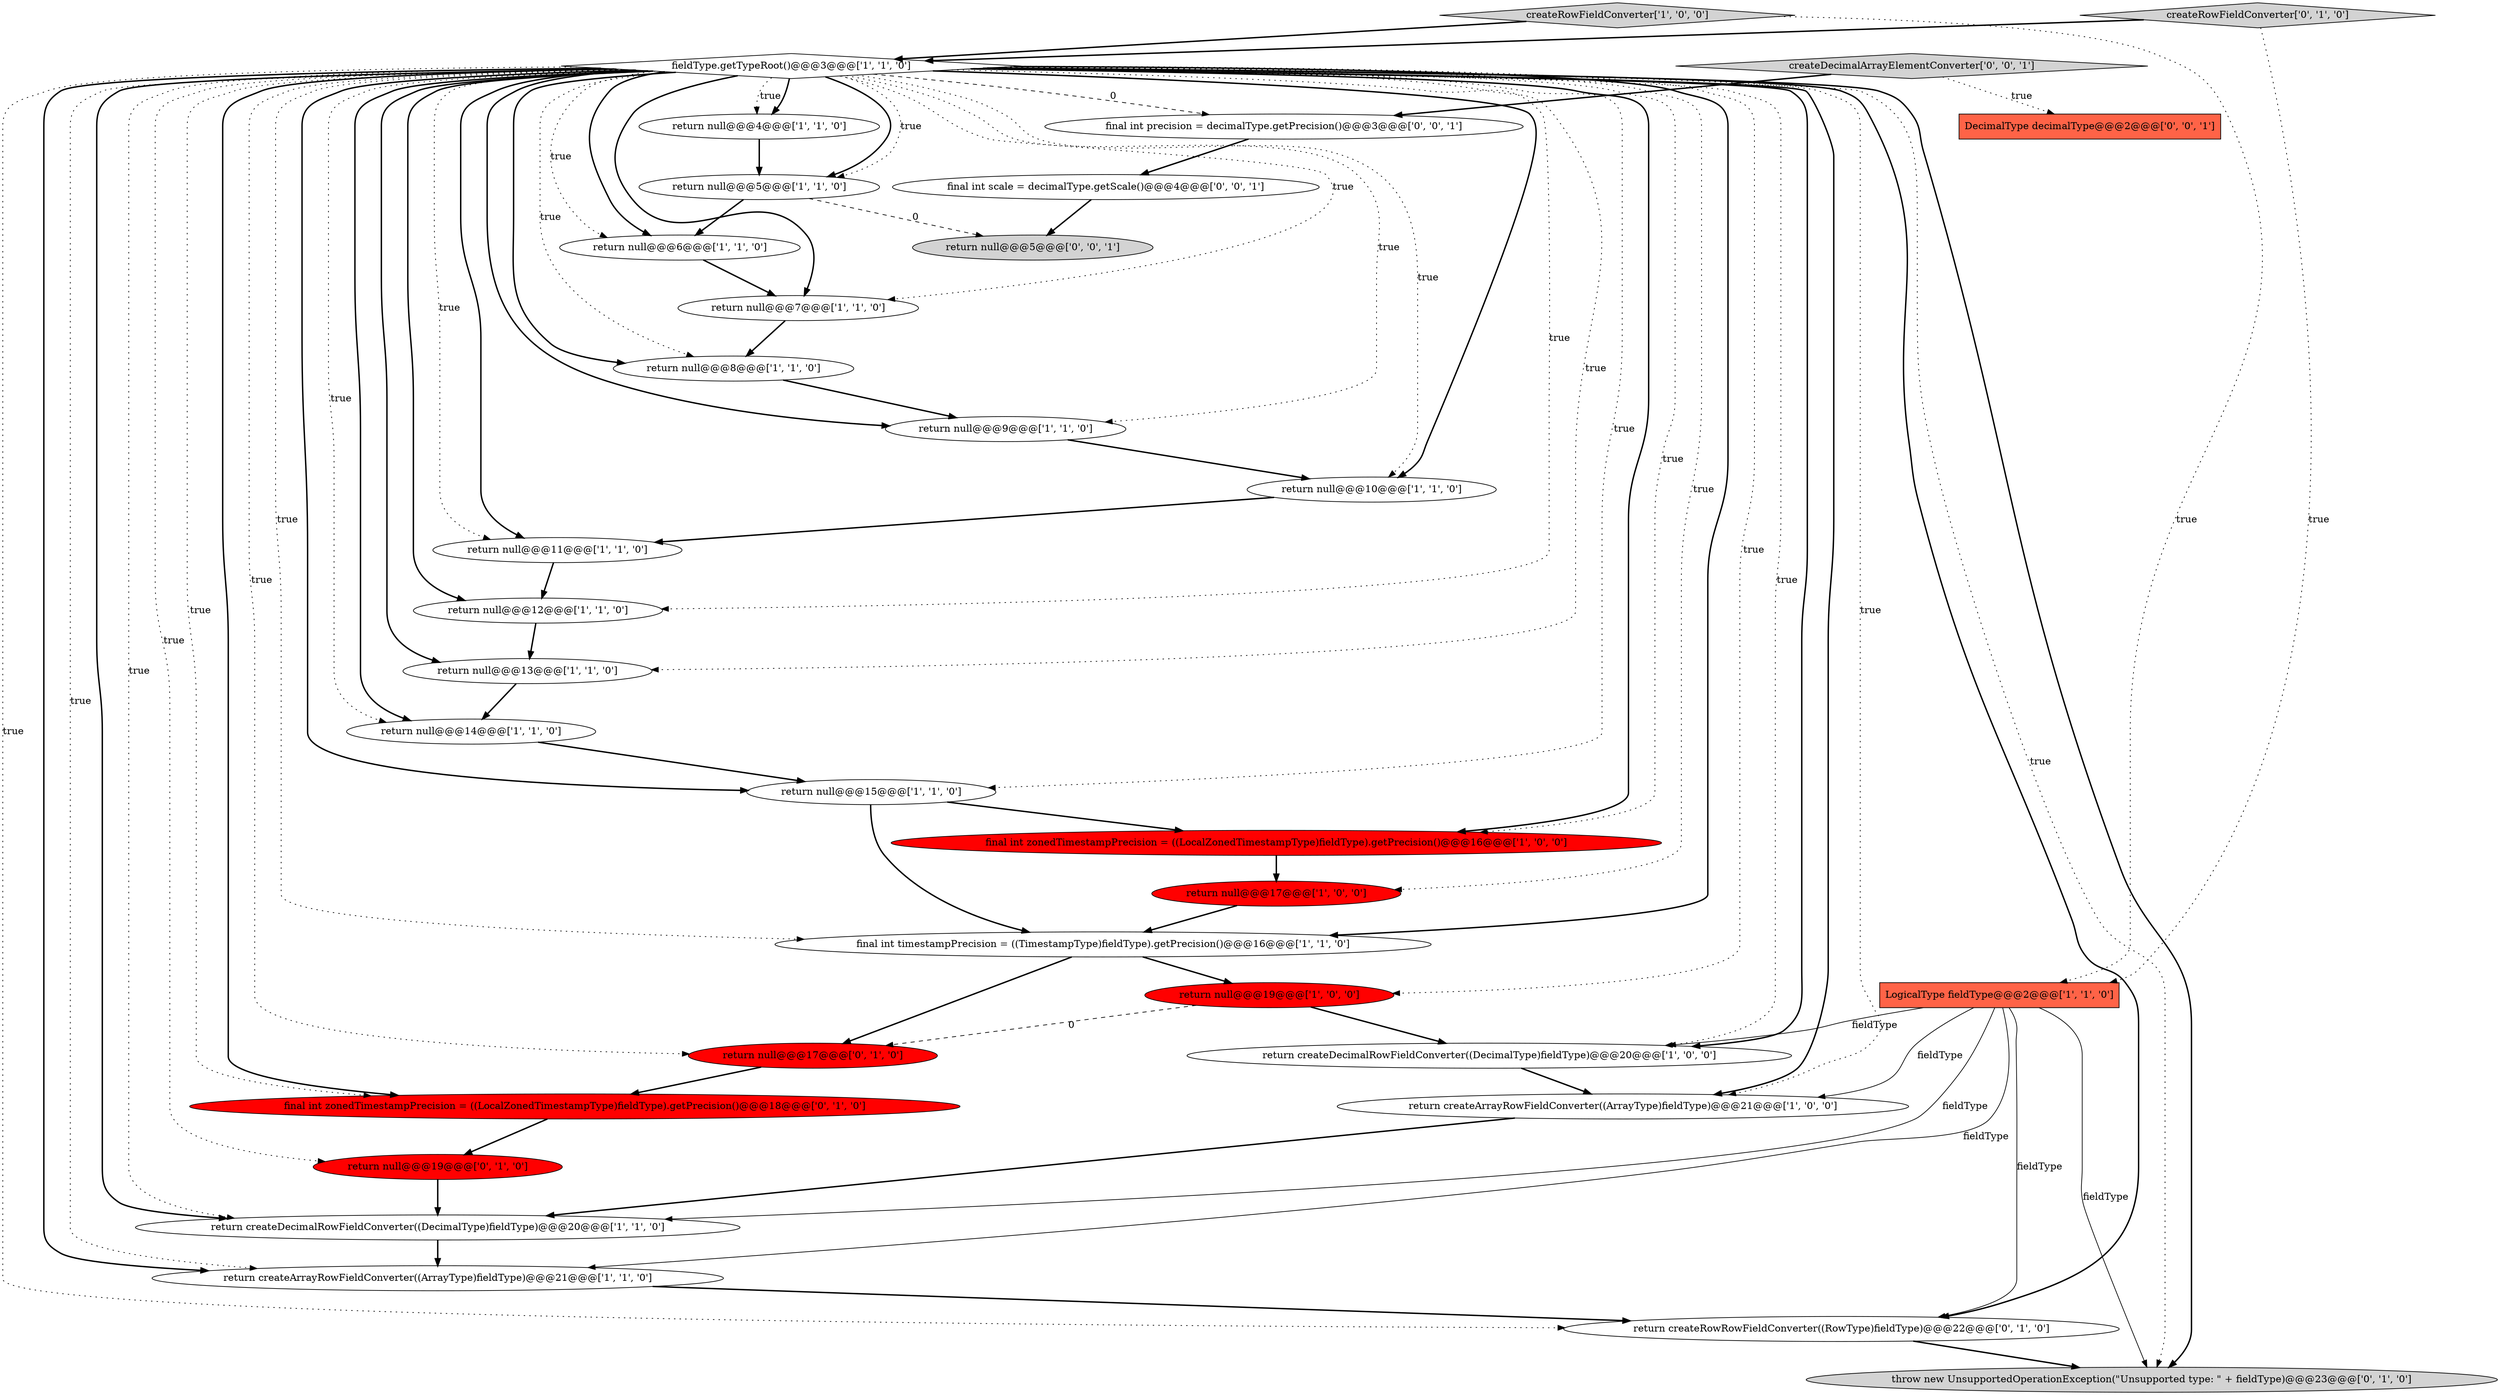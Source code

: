 digraph {
4 [style = filled, label = "return null@@@8@@@['1', '1', '0']", fillcolor = white, shape = ellipse image = "AAA0AAABBB1BBB"];
11 [style = filled, label = "return createArrayRowFieldConverter((ArrayType)fieldType)@@@21@@@['1', '0', '0']", fillcolor = white, shape = ellipse image = "AAA0AAABBB1BBB"];
25 [style = filled, label = "return createRowRowFieldConverter((RowType)fieldType)@@@22@@@['0', '1', '0']", fillcolor = white, shape = ellipse image = "AAA0AAABBB2BBB"];
21 [style = filled, label = "return null@@@6@@@['1', '1', '0']", fillcolor = white, shape = ellipse image = "AAA0AAABBB1BBB"];
1 [style = filled, label = "return null@@@7@@@['1', '1', '0']", fillcolor = white, shape = ellipse image = "AAA0AAABBB1BBB"];
12 [style = filled, label = "LogicalType fieldType@@@2@@@['1', '1', '0']", fillcolor = tomato, shape = box image = "AAA0AAABBB1BBB"];
14 [style = filled, label = "return null@@@11@@@['1', '1', '0']", fillcolor = white, shape = ellipse image = "AAA0AAABBB1BBB"];
3 [style = filled, label = "return null@@@5@@@['1', '1', '0']", fillcolor = white, shape = ellipse image = "AAA0AAABBB1BBB"];
32 [style = filled, label = "DecimalType decimalType@@@2@@@['0', '0', '1']", fillcolor = tomato, shape = box image = "AAA0AAABBB3BBB"];
5 [style = filled, label = "final int timestampPrecision = ((TimestampType)fieldType).getPrecision()@@@16@@@['1', '1', '0']", fillcolor = white, shape = ellipse image = "AAA0AAABBB1BBB"];
31 [style = filled, label = "return null@@@5@@@['0', '0', '1']", fillcolor = lightgray, shape = ellipse image = "AAA0AAABBB3BBB"];
26 [style = filled, label = "return null@@@19@@@['0', '1', '0']", fillcolor = red, shape = ellipse image = "AAA1AAABBB2BBB"];
9 [style = filled, label = "return createArrayRowFieldConverter((ArrayType)fieldType)@@@21@@@['1', '1', '0']", fillcolor = white, shape = ellipse image = "AAA0AAABBB1BBB"];
23 [style = filled, label = "return null@@@17@@@['0', '1', '0']", fillcolor = red, shape = ellipse image = "AAA1AAABBB2BBB"];
8 [style = filled, label = "return null@@@9@@@['1', '1', '0']", fillcolor = white, shape = ellipse image = "AAA0AAABBB1BBB"];
2 [style = filled, label = "return null@@@17@@@['1', '0', '0']", fillcolor = red, shape = ellipse image = "AAA1AAABBB1BBB"];
13 [style = filled, label = "return null@@@10@@@['1', '1', '0']", fillcolor = white, shape = ellipse image = "AAA0AAABBB1BBB"];
29 [style = filled, label = "final int precision = decimalType.getPrecision()@@@3@@@['0', '0', '1']", fillcolor = white, shape = ellipse image = "AAA0AAABBB3BBB"];
10 [style = filled, label = "return null@@@13@@@['1', '1', '0']", fillcolor = white, shape = ellipse image = "AAA0AAABBB1BBB"];
7 [style = filled, label = "return null@@@14@@@['1', '1', '0']", fillcolor = white, shape = ellipse image = "AAA0AAABBB1BBB"];
0 [style = filled, label = "return createDecimalRowFieldConverter((DecimalType)fieldType)@@@20@@@['1', '0', '0']", fillcolor = white, shape = ellipse image = "AAA0AAABBB1BBB"];
33 [style = filled, label = "final int scale = decimalType.getScale()@@@4@@@['0', '0', '1']", fillcolor = white, shape = ellipse image = "AAA0AAABBB3BBB"];
19 [style = filled, label = "return createDecimalRowFieldConverter((DecimalType)fieldType)@@@20@@@['1', '1', '0']", fillcolor = white, shape = ellipse image = "AAA0AAABBB1BBB"];
6 [style = filled, label = "return null@@@19@@@['1', '0', '0']", fillcolor = red, shape = ellipse image = "AAA1AAABBB1BBB"];
17 [style = filled, label = "return null@@@15@@@['1', '1', '0']", fillcolor = white, shape = ellipse image = "AAA0AAABBB1BBB"];
18 [style = filled, label = "fieldType.getTypeRoot()@@@3@@@['1', '1', '0']", fillcolor = white, shape = diamond image = "AAA0AAABBB1BBB"];
28 [style = filled, label = "final int zonedTimestampPrecision = ((LocalZonedTimestampType)fieldType).getPrecision()@@@18@@@['0', '1', '0']", fillcolor = red, shape = ellipse image = "AAA1AAABBB2BBB"];
30 [style = filled, label = "createDecimalArrayElementConverter['0', '0', '1']", fillcolor = lightgray, shape = diamond image = "AAA0AAABBB3BBB"];
27 [style = filled, label = "throw new UnsupportedOperationException(\"Unsupported type: \" + fieldType)@@@23@@@['0', '1', '0']", fillcolor = lightgray, shape = ellipse image = "AAA0AAABBB2BBB"];
22 [style = filled, label = "final int zonedTimestampPrecision = ((LocalZonedTimestampType)fieldType).getPrecision()@@@16@@@['1', '0', '0']", fillcolor = red, shape = ellipse image = "AAA1AAABBB1BBB"];
15 [style = filled, label = "return null@@@4@@@['1', '1', '0']", fillcolor = white, shape = ellipse image = "AAA0AAABBB1BBB"];
20 [style = filled, label = "createRowFieldConverter['1', '0', '0']", fillcolor = lightgray, shape = diamond image = "AAA0AAABBB1BBB"];
16 [style = filled, label = "return null@@@12@@@['1', '1', '0']", fillcolor = white, shape = ellipse image = "AAA0AAABBB1BBB"];
24 [style = filled, label = "createRowFieldConverter['0', '1', '0']", fillcolor = lightgray, shape = diamond image = "AAA0AAABBB2BBB"];
24->12 [style = dotted, label="true"];
18->3 [style = bold, label=""];
12->19 [style = solid, label="fieldType"];
18->15 [style = dotted, label="true"];
12->0 [style = solid, label="fieldType"];
30->29 [style = bold, label=""];
23->28 [style = bold, label=""];
18->22 [style = bold, label=""];
19->9 [style = bold, label=""];
18->3 [style = dotted, label="true"];
21->1 [style = bold, label=""];
4->8 [style = bold, label=""];
13->14 [style = bold, label=""];
18->0 [style = bold, label=""];
18->13 [style = dotted, label="true"];
18->29 [style = dashed, label="0"];
18->23 [style = dotted, label="true"];
14->16 [style = bold, label=""];
1->4 [style = bold, label=""];
17->5 [style = bold, label=""];
5->23 [style = bold, label=""];
18->16 [style = dotted, label="true"];
3->31 [style = dashed, label="0"];
18->11 [style = bold, label=""];
18->15 [style = bold, label=""];
18->19 [style = bold, label=""];
18->8 [style = dotted, label="true"];
24->18 [style = bold, label=""];
10->7 [style = bold, label=""];
18->28 [style = bold, label=""];
18->6 [style = dotted, label="true"];
20->18 [style = bold, label=""];
25->27 [style = bold, label=""];
18->11 [style = dotted, label="true"];
18->4 [style = bold, label=""];
5->6 [style = bold, label=""];
18->1 [style = bold, label=""];
18->26 [style = dotted, label="true"];
18->9 [style = bold, label=""];
30->32 [style = dotted, label="true"];
18->25 [style = bold, label=""];
18->0 [style = dotted, label="true"];
18->5 [style = dotted, label="true"];
18->17 [style = dotted, label="true"];
18->7 [style = bold, label=""];
18->27 [style = dotted, label="true"];
12->9 [style = solid, label="fieldType"];
18->7 [style = dotted, label="true"];
7->17 [style = bold, label=""];
22->2 [style = bold, label=""];
12->25 [style = solid, label="fieldType"];
18->1 [style = dotted, label="true"];
18->21 [style = dotted, label="true"];
18->19 [style = dotted, label="true"];
0->11 [style = bold, label=""];
28->26 [style = bold, label=""];
26->19 [style = bold, label=""];
15->3 [style = bold, label=""];
18->10 [style = dotted, label="true"];
18->10 [style = bold, label=""];
12->11 [style = solid, label="fieldType"];
18->9 [style = dotted, label="true"];
3->21 [style = bold, label=""];
18->8 [style = bold, label=""];
18->21 [style = bold, label=""];
8->13 [style = bold, label=""];
18->2 [style = dotted, label="true"];
2->5 [style = bold, label=""];
18->16 [style = bold, label=""];
18->22 [style = dotted, label="true"];
18->25 [style = dotted, label="true"];
16->10 [style = bold, label=""];
18->17 [style = bold, label=""];
6->0 [style = bold, label=""];
11->19 [style = bold, label=""];
17->22 [style = bold, label=""];
18->14 [style = dotted, label="true"];
29->33 [style = bold, label=""];
18->27 [style = bold, label=""];
18->28 [style = dotted, label="true"];
18->5 [style = bold, label=""];
9->25 [style = bold, label=""];
18->13 [style = bold, label=""];
33->31 [style = bold, label=""];
20->12 [style = dotted, label="true"];
18->4 [style = dotted, label="true"];
12->27 [style = solid, label="fieldType"];
18->14 [style = bold, label=""];
6->23 [style = dashed, label="0"];
}
